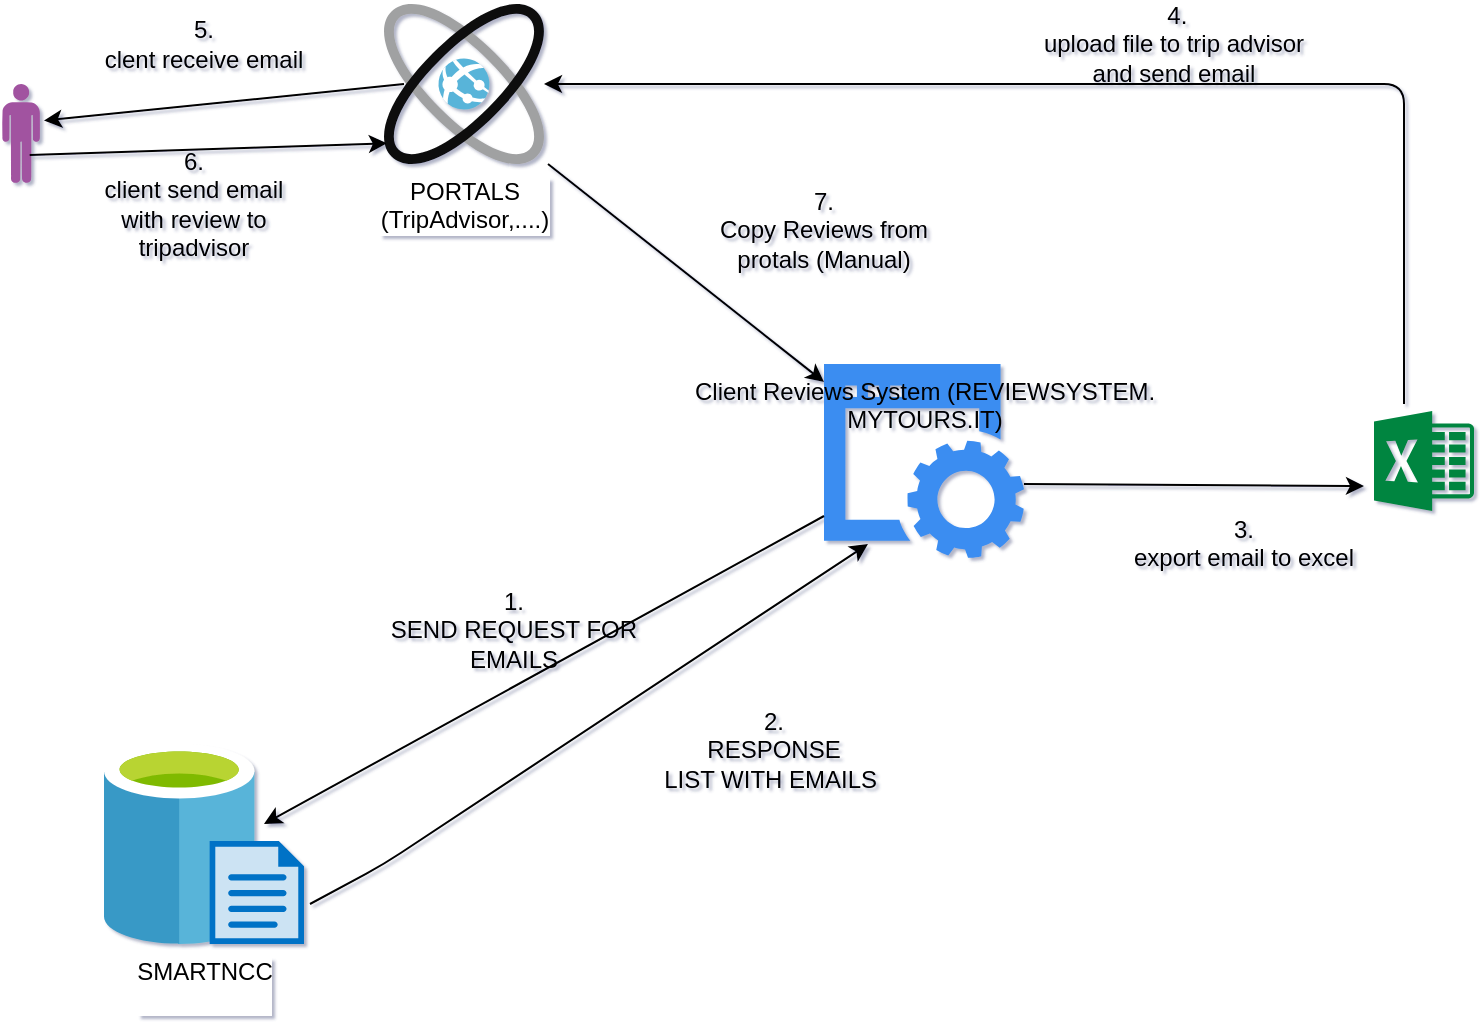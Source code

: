 <mxfile version="10.6.3"><diagram id="8ZMk5NvJY5XKa_vNUBW3" name="Page-1"><mxGraphModel dx="1200" dy="706" grid="1" gridSize="10" guides="1" tooltips="1" connect="1" arrows="1" fold="1" page="1" pageScale="1" pageWidth="850" pageHeight="1100" math="0" shadow="1"><root><mxCell id="0"/><mxCell id="1" parent="0"/><mxCell id="vL4mz2mjY68eXNAKDQTz-1" value="PORTALS&lt;br&gt;(TripAdvisor,....)&lt;br&gt;" style="aspect=fixed;html=1;perimeter=none;align=center;shadow=0;dashed=0;image;fontSize=12;image=img/lib/mscae/WebsitePower.svg;" vertex="1" parent="1"><mxGeometry x="270" y="20" width="80" height="80" as="geometry"/></mxCell><mxCell id="vL4mz2mjY68eXNAKDQTz-2" value="Client Reviews System (REVIEWSYSTEM.&lt;br&gt;MYTOURS.IT)" style="html=1;aspect=fixed;strokeColor=none;shadow=0;align=center;verticalAlign=top;fillColor=#3B8DF1;shape=mxgraph.gcp2.website" vertex="1" parent="1"><mxGeometry x="490" y="200" width="100" height="97" as="geometry"/></mxCell><mxCell id="vL4mz2mjY68eXNAKDQTz-8" value="SMARTNCC&lt;br&gt;&lt;br&gt;" style="aspect=fixed;html=1;perimeter=none;align=center;shadow=0;dashed=0;image;fontSize=12;image=img/lib/mscae/ContentManagementSystem.svg;" vertex="1" parent="1"><mxGeometry x="130" y="390" width="100" height="100" as="geometry"/></mxCell><mxCell id="vL4mz2mjY68eXNAKDQTz-11" value="" style="endArrow=classic;html=1;" edge="1" parent="1" source="vL4mz2mjY68eXNAKDQTz-2"><mxGeometry width="50" height="50" relative="1" as="geometry"><mxPoint x="490" y="320" as="sourcePoint"/><mxPoint x="210" y="430" as="targetPoint"/><Array as="points"/></mxGeometry></mxCell><mxCell id="vL4mz2mjY68eXNAKDQTz-12" value="" style="endArrow=classic;html=1;entryX=0.22;entryY=0.928;entryDx=0;entryDy=0;entryPerimeter=0;" edge="1" parent="1" target="vL4mz2mjY68eXNAKDQTz-2"><mxGeometry width="50" height="50" relative="1" as="geometry"><mxPoint x="233" y="470" as="sourcePoint"/><mxPoint x="560" y="290" as="targetPoint"/><Array as="points"><mxPoint x="270" y="450"/></Array></mxGeometry></mxCell><mxCell id="vL4mz2mjY68eXNAKDQTz-13" value="1. &lt;br&gt;SEND REQUEST FOR EMAILS&lt;br&gt;&lt;br&gt;" style="text;html=1;strokeColor=none;fillColor=none;align=center;verticalAlign=middle;whiteSpace=wrap;rounded=0;" vertex="1" parent="1"><mxGeometry x="270" y="330" width="130" height="20" as="geometry"/></mxCell><mxCell id="vL4mz2mjY68eXNAKDQTz-14" value="2. &lt;br&gt;RESPONSE &lt;br&gt;LIST WITH EMAILS&amp;nbsp;&lt;br&gt;&lt;br&gt;" style="text;html=1;strokeColor=none;fillColor=none;align=center;verticalAlign=middle;whiteSpace=wrap;rounded=0;" vertex="1" parent="1"><mxGeometry x="390" y="390" width="150" height="20" as="geometry"/></mxCell><mxCell id="vL4mz2mjY68eXNAKDQTz-16" value="" style="endArrow=classic;html=1;exitX=1.025;exitY=1;exitDx=0;exitDy=0;exitPerimeter=0;" edge="1" parent="1" source="vL4mz2mjY68eXNAKDQTz-1" target="vL4mz2mjY68eXNAKDQTz-2"><mxGeometry width="50" height="50" relative="1" as="geometry"><mxPoint x="300" y="200" as="sourcePoint"/><mxPoint x="350" y="150" as="targetPoint"/></mxGeometry></mxCell><mxCell id="vL4mz2mjY68eXNAKDQTz-17" value="7.&lt;br&gt;Copy Reviews from protals (Manual)&lt;br&gt;&lt;br&gt;" style="text;html=1;strokeColor=none;fillColor=none;align=center;verticalAlign=middle;whiteSpace=wrap;rounded=0;" vertex="1" parent="1"><mxGeometry x="424.5" y="130" width="130" height="20" as="geometry"/></mxCell><mxCell id="vL4mz2mjY68eXNAKDQTz-18" value="" style="verticalLabelPosition=bottom;html=1;fillColor=#A153A0;verticalAlign=top;align=center;shape=mxgraph.cisco_safe.design.actor_2;" vertex="1" parent="1"><mxGeometry x="79" y="60" width="19" height="50" as="geometry"/></mxCell><mxCell id="vL4mz2mjY68eXNAKDQTz-20" value="" style="shadow=0;dashed=0;strokeColor=none;html=1;labelPosition=center;verticalLabelPosition=bottom;verticalAlign=top;align=center;shape=mxgraph.mscae.other.excel;fillColor=#008540;" vertex="1" parent="1"><mxGeometry x="765" y="223.5" width="50" height="50" as="geometry"/></mxCell><mxCell id="vL4mz2mjY68eXNAKDQTz-21" value="" style="endArrow=classic;html=1;" edge="1" parent="1"><mxGeometry width="50" height="50" relative="1" as="geometry"><mxPoint x="590" y="260" as="sourcePoint"/><mxPoint x="760" y="261" as="targetPoint"/></mxGeometry></mxCell><mxCell id="vL4mz2mjY68eXNAKDQTz-22" value="&lt;font style=&quot;font-size: 12px&quot;&gt;3.&lt;br&gt;export email to excel&lt;br&gt;&lt;/font&gt;&lt;br&gt;" style="text;html=1;strokeColor=none;fillColor=none;align=center;verticalAlign=middle;whiteSpace=wrap;rounded=0;" vertex="1" parent="1"><mxGeometry x="635" y="274" width="130" height="46" as="geometry"/></mxCell><mxCell id="vL4mz2mjY68eXNAKDQTz-23" value="" style="edgeStyle=segmentEdgeStyle;endArrow=classic;html=1;" edge="1" parent="1"><mxGeometry width="50" height="50" relative="1" as="geometry"><mxPoint x="780" y="220" as="sourcePoint"/><mxPoint x="350" y="60" as="targetPoint"/><Array as="points"><mxPoint x="780" y="161"/><mxPoint x="780" y="60"/></Array></mxGeometry></mxCell><mxCell id="vL4mz2mjY68eXNAKDQTz-25" value="&amp;nbsp;4.&lt;br&gt;upload file to trip advisor and send email&lt;br&gt;" style="text;html=1;strokeColor=none;fillColor=none;align=center;verticalAlign=middle;whiteSpace=wrap;rounded=0;" vertex="1" parent="1"><mxGeometry x="590" y="30" width="150" height="20" as="geometry"/></mxCell><mxCell id="vL4mz2mjY68eXNAKDQTz-27" value="" style="endArrow=classic;html=1;entryX=1.105;entryY=0.366;entryDx=0;entryDy=0;entryPerimeter=0;" edge="1" parent="1" target="vL4mz2mjY68eXNAKDQTz-18"><mxGeometry width="50" height="50" relative="1" as="geometry"><mxPoint x="280" y="60" as="sourcePoint"/><mxPoint x="220" y="60" as="targetPoint"/></mxGeometry></mxCell><mxCell id="vL4mz2mjY68eXNAKDQTz-28" value="" style="endArrow=classic;html=1;exitX=0.729;exitY=0.709;exitDx=0;exitDy=0;exitPerimeter=0;entryX=0.018;entryY=0.871;entryDx=0;entryDy=0;entryPerimeter=0;" edge="1" parent="1" source="vL4mz2mjY68eXNAKDQTz-18" target="vL4mz2mjY68eXNAKDQTz-1"><mxGeometry width="50" height="50" relative="1" as="geometry"><mxPoint x="170" y="140" as="sourcePoint"/><mxPoint x="220" y="90" as="targetPoint"/></mxGeometry></mxCell><mxCell id="vL4mz2mjY68eXNAKDQTz-29" value="5.&lt;br&gt;clent receive email" style="text;html=1;strokeColor=none;fillColor=none;align=center;verticalAlign=middle;whiteSpace=wrap;rounded=0;" vertex="1" parent="1"><mxGeometry x="120" y="30" width="120" height="20" as="geometry"/></mxCell><mxCell id="vL4mz2mjY68eXNAKDQTz-30" value="6.&lt;br&gt;client send email with review to tripadvisor&lt;br&gt;" style="text;html=1;strokeColor=none;fillColor=none;align=center;verticalAlign=middle;whiteSpace=wrap;rounded=0;" vertex="1" parent="1"><mxGeometry x="120" y="110" width="110" height="20" as="geometry"/></mxCell></root></mxGraphModel></diagram></mxfile>